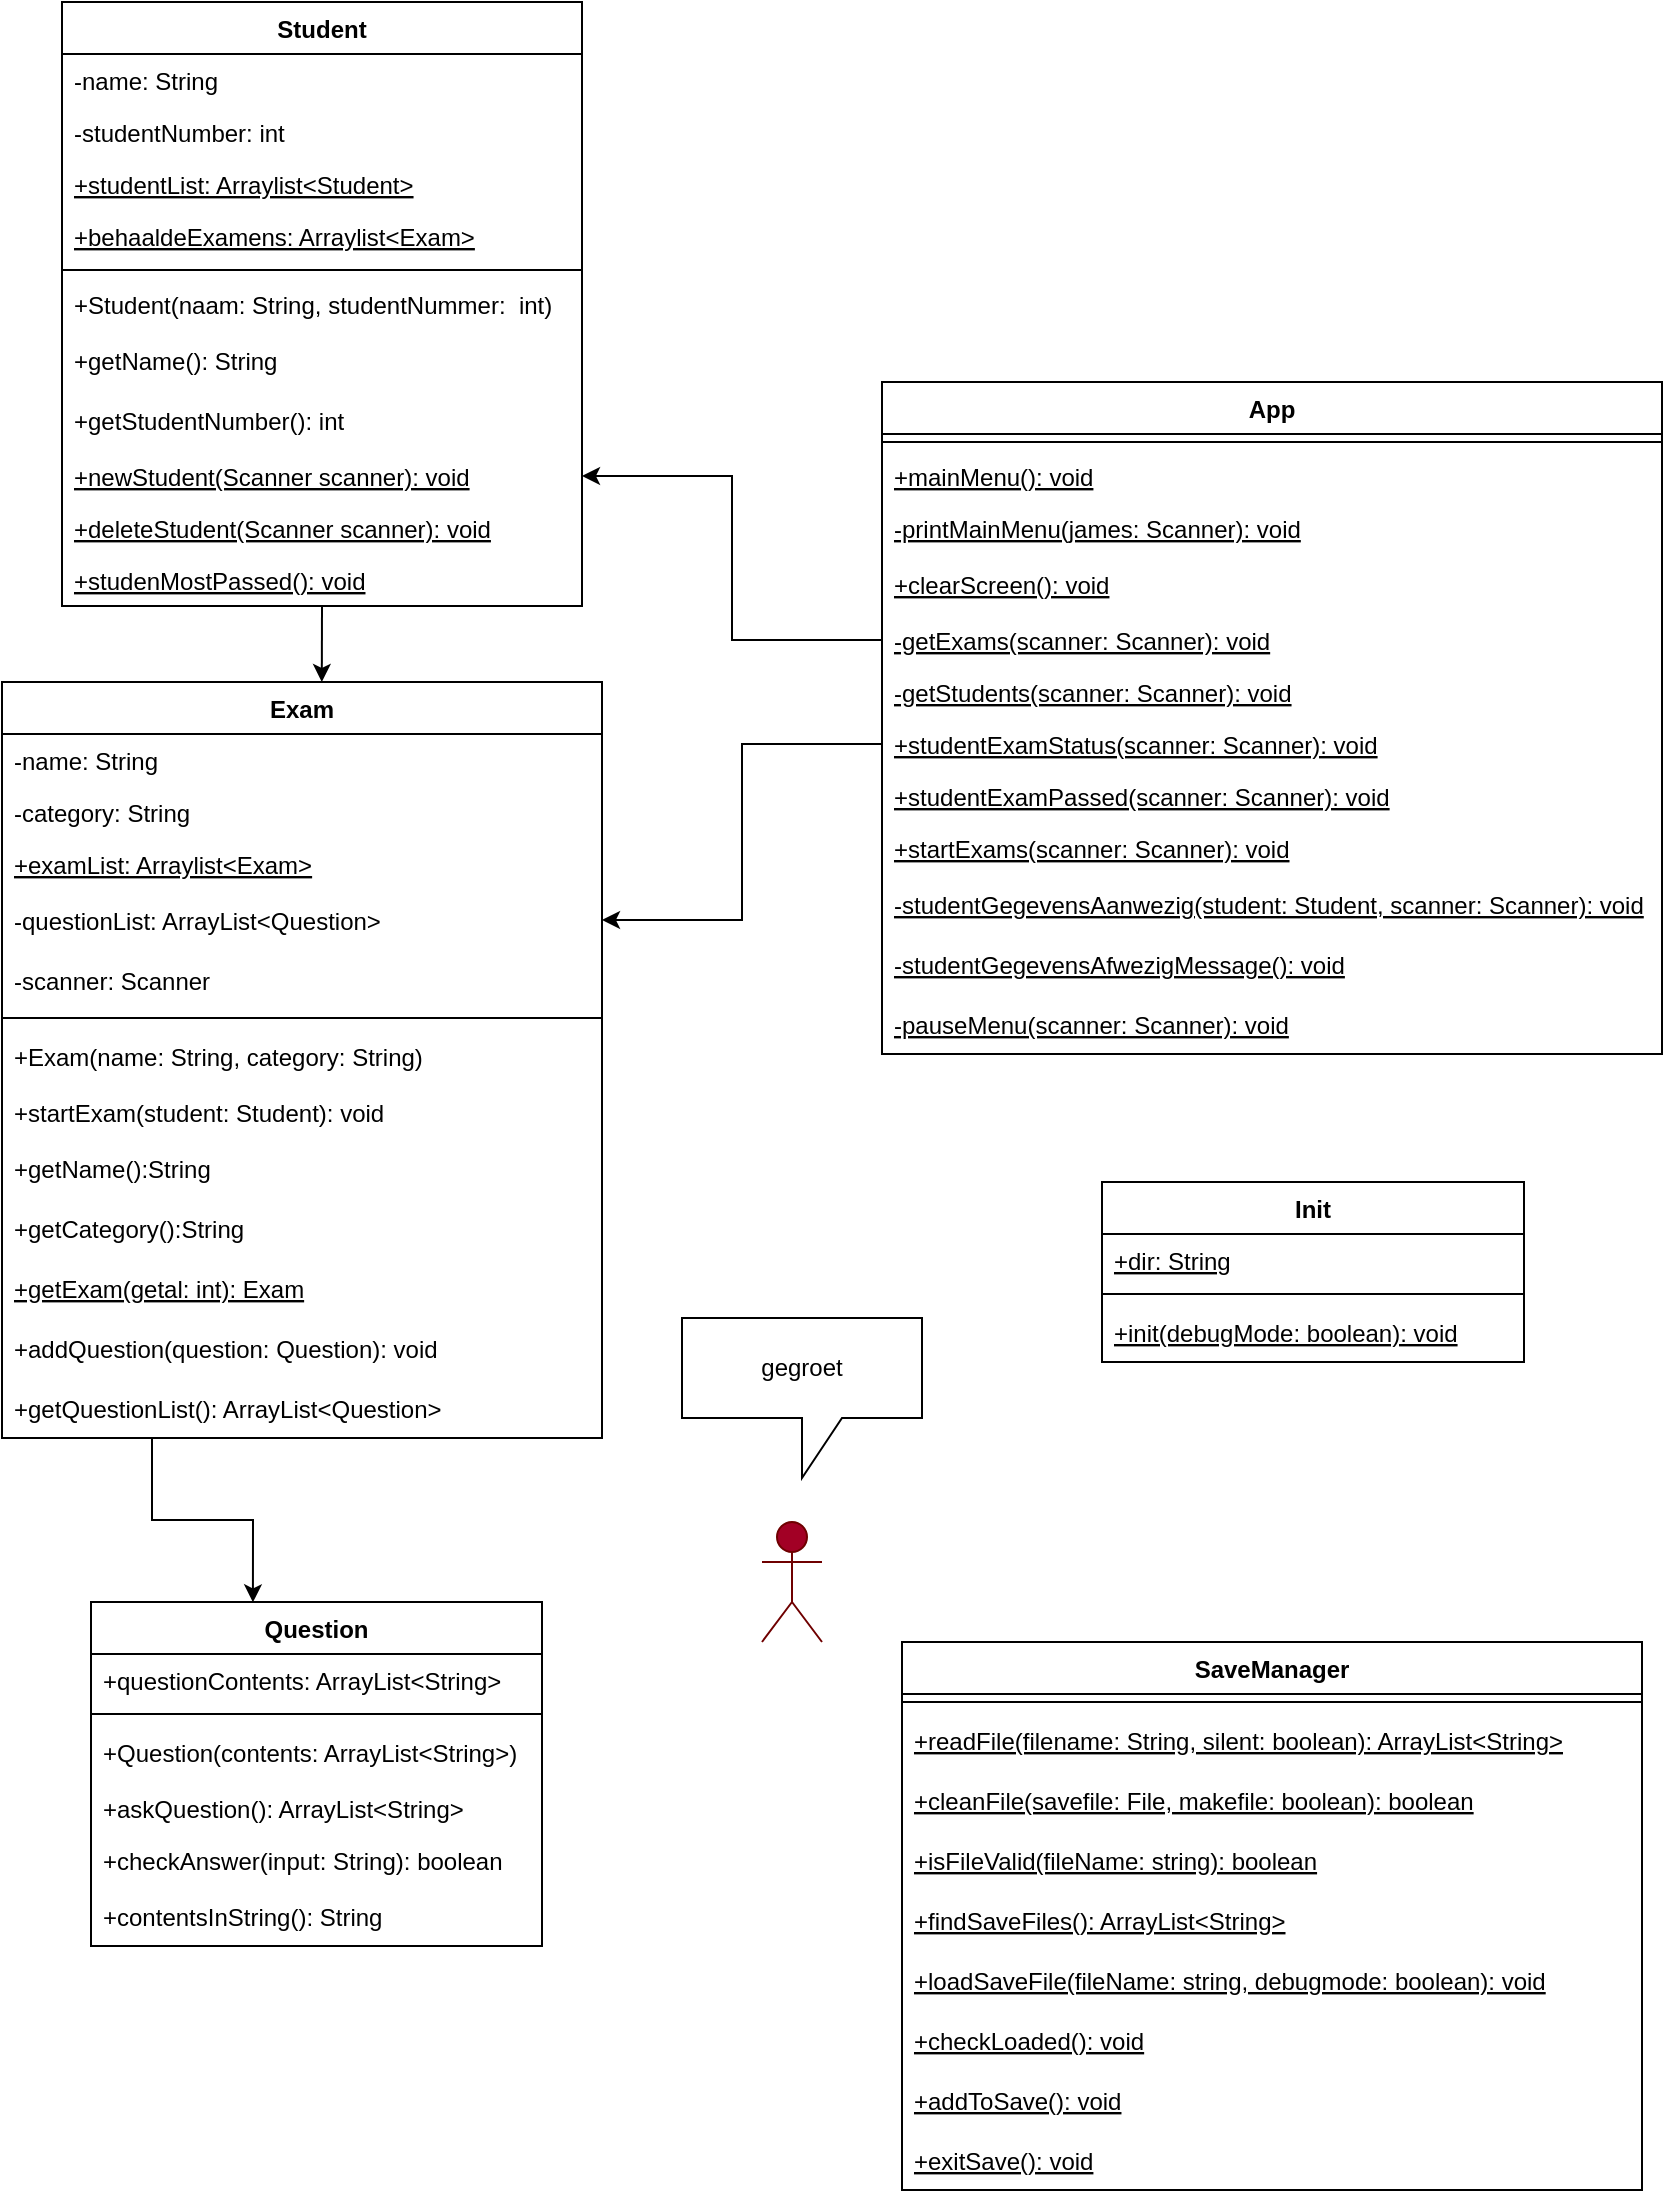 <mxfile>
    <diagram id="8I2CmzhelA5MCaDlNnXx" name="Page-1">
        <mxGraphModel dx="1118" dy="534" grid="1" gridSize="10" guides="1" tooltips="1" connect="1" arrows="1" fold="1" page="1" pageScale="1" pageWidth="850" pageHeight="1100" math="0" shadow="0">
            <root>
                <mxCell id="0"/>
                <mxCell id="1" parent="0"/>
                <mxCell id="OVTsEQFIvY51fF4gTyis-47" style="edgeStyle=orthogonalEdgeStyle;rounded=0;orthogonalLoop=1;jettySize=auto;html=1;exitX=0.5;exitY=1;exitDx=0;exitDy=0;entryX=0.533;entryY=0;entryDx=0;entryDy=0;entryPerimeter=0;" parent="1" source="IUDxcDOe4H3WORA1nVKD-45" target="IUDxcDOe4H3WORA1nVKD-51" edge="1">
                    <mxGeometry relative="1" as="geometry"/>
                </mxCell>
                <mxCell id="IUDxcDOe4H3WORA1nVKD-45" value="Student" style="swimlane;fontStyle=1;align=center;verticalAlign=top;childLayout=stackLayout;horizontal=1;startSize=26;horizontalStack=0;resizeParent=1;resizeParentMax=0;resizeLast=0;collapsible=1;marginBottom=0;" parent="1" vertex="1">
                    <mxGeometry x="40" y="40" width="260" height="302" as="geometry"/>
                </mxCell>
                <mxCell id="IUDxcDOe4H3WORA1nVKD-46" value="-name: String" style="text;strokeColor=none;fillColor=none;align=left;verticalAlign=top;spacingLeft=4;spacingRight=4;overflow=hidden;rotatable=0;points=[[0,0.5],[1,0.5]];portConstraint=eastwest;" parent="IUDxcDOe4H3WORA1nVKD-45" vertex="1">
                    <mxGeometry y="26" width="260" height="26" as="geometry"/>
                </mxCell>
                <mxCell id="IUDxcDOe4H3WORA1nVKD-47" value="-studentNumber: int" style="text;strokeColor=none;fillColor=none;align=left;verticalAlign=top;spacingLeft=4;spacingRight=4;overflow=hidden;rotatable=0;points=[[0,0.5],[1,0.5]];portConstraint=eastwest;" parent="IUDxcDOe4H3WORA1nVKD-45" vertex="1">
                    <mxGeometry y="52" width="260" height="26" as="geometry"/>
                </mxCell>
                <mxCell id="OVTsEQFIvY51fF4gTyis-31" value="+studentList: Arraylist&lt;Student&gt;" style="text;strokeColor=none;fillColor=none;align=left;verticalAlign=top;spacingLeft=4;spacingRight=4;overflow=hidden;rotatable=0;points=[[0,0.5],[1,0.5]];portConstraint=eastwest;fontStyle=4" parent="IUDxcDOe4H3WORA1nVKD-45" vertex="1">
                    <mxGeometry y="78" width="260" height="26" as="geometry"/>
                </mxCell>
                <mxCell id="IUDxcDOe4H3WORA1nVKD-92" value="+behaaldeExamens: Arraylist&lt;Exam&gt;" style="text;strokeColor=none;fillColor=none;align=left;verticalAlign=top;spacingLeft=4;spacingRight=4;overflow=hidden;rotatable=0;points=[[0,0.5],[1,0.5]];portConstraint=eastwest;fontStyle=4" parent="IUDxcDOe4H3WORA1nVKD-45" vertex="1">
                    <mxGeometry y="104" width="260" height="26" as="geometry"/>
                </mxCell>
                <mxCell id="IUDxcDOe4H3WORA1nVKD-48" value="" style="line;strokeWidth=1;fillColor=none;align=left;verticalAlign=middle;spacingTop=-1;spacingLeft=3;spacingRight=3;rotatable=0;labelPosition=right;points=[];portConstraint=eastwest;" parent="IUDxcDOe4H3WORA1nVKD-45" vertex="1">
                    <mxGeometry y="130" width="260" height="8" as="geometry"/>
                </mxCell>
                <mxCell id="IUDxcDOe4H3WORA1nVKD-49" value="+Student(naam: String, studentNummer:  int)" style="text;strokeColor=none;fillColor=none;align=left;verticalAlign=top;spacingLeft=4;spacingRight=4;overflow=hidden;rotatable=0;points=[[0,0.5],[1,0.5]];portConstraint=eastwest;" parent="IUDxcDOe4H3WORA1nVKD-45" vertex="1">
                    <mxGeometry y="138" width="260" height="26" as="geometry"/>
                </mxCell>
                <mxCell id="OVTsEQFIvY51fF4gTyis-33" value="+getName(): String" style="text;strokeColor=none;fillColor=none;align=left;verticalAlign=middle;spacingLeft=4;spacingRight=4;overflow=hidden;points=[[0,0.5],[1,0.5]];portConstraint=eastwest;rotatable=0;" parent="IUDxcDOe4H3WORA1nVKD-45" vertex="1">
                    <mxGeometry y="164" width="260" height="30" as="geometry"/>
                </mxCell>
                <mxCell id="OVTsEQFIvY51fF4gTyis-32" value="+getStudentNumber(): int" style="text;strokeColor=none;fillColor=none;align=left;verticalAlign=middle;spacingLeft=4;spacingRight=4;overflow=hidden;points=[[0,0.5],[1,0.5]];portConstraint=eastwest;rotatable=0;" parent="IUDxcDOe4H3WORA1nVKD-45" vertex="1">
                    <mxGeometry y="194" width="260" height="30" as="geometry"/>
                </mxCell>
                <mxCell id="IUDxcDOe4H3WORA1nVKD-62" value="+newStudent(Scanner scanner): void" style="text;strokeColor=none;fillColor=none;align=left;verticalAlign=top;spacingLeft=4;spacingRight=4;overflow=hidden;rotatable=0;points=[[0,0.5],[1,0.5]];portConstraint=eastwest;fontStyle=4" parent="IUDxcDOe4H3WORA1nVKD-45" vertex="1">
                    <mxGeometry y="224" width="260" height="26" as="geometry"/>
                </mxCell>
                <mxCell id="IUDxcDOe4H3WORA1nVKD-63" value="+deleteStudent(Scanner scanner): void" style="text;strokeColor=none;fillColor=none;align=left;verticalAlign=top;spacingLeft=4;spacingRight=4;overflow=hidden;rotatable=0;points=[[0,0.5],[1,0.5]];portConstraint=eastwest;fontStyle=4" parent="IUDxcDOe4H3WORA1nVKD-45" vertex="1">
                    <mxGeometry y="250" width="260" height="26" as="geometry"/>
                </mxCell>
                <mxCell id="IUDxcDOe4H3WORA1nVKD-50" value="+studenMostPassed(): void" style="text;strokeColor=none;fillColor=none;align=left;verticalAlign=top;spacingLeft=4;spacingRight=4;overflow=hidden;rotatable=0;points=[[0,0.5],[1,0.5]];portConstraint=eastwest;fontStyle=4" parent="IUDxcDOe4H3WORA1nVKD-45" vertex="1">
                    <mxGeometry y="276" width="260" height="26" as="geometry"/>
                </mxCell>
                <mxCell id="OVTsEQFIvY51fF4gTyis-44" style="edgeStyle=orthogonalEdgeStyle;rounded=0;orthogonalLoop=1;jettySize=auto;html=1;exitX=0.25;exitY=1;exitDx=0;exitDy=0;entryX=0.359;entryY=0.001;entryDx=0;entryDy=0;entryPerimeter=0;" parent="1" source="IUDxcDOe4H3WORA1nVKD-51" target="IUDxcDOe4H3WORA1nVKD-68" edge="1">
                    <mxGeometry relative="1" as="geometry"/>
                </mxCell>
                <mxCell id="IUDxcDOe4H3WORA1nVKD-51" value="Exam" style="swimlane;fontStyle=1;align=center;verticalAlign=top;childLayout=stackLayout;horizontal=1;startSize=26;horizontalStack=0;resizeParent=1;resizeParentMax=0;resizeLast=0;collapsible=1;marginBottom=0;" parent="1" vertex="1">
                    <mxGeometry x="10" y="380" width="300" height="378" as="geometry"/>
                </mxCell>
                <mxCell id="IUDxcDOe4H3WORA1nVKD-52" value="-name: String" style="text;strokeColor=none;fillColor=none;align=left;verticalAlign=top;spacingLeft=4;spacingRight=4;overflow=hidden;rotatable=0;points=[[0,0.5],[1,0.5]];portConstraint=eastwest;" parent="IUDxcDOe4H3WORA1nVKD-51" vertex="1">
                    <mxGeometry y="26" width="300" height="26" as="geometry"/>
                </mxCell>
                <mxCell id="IUDxcDOe4H3WORA1nVKD-53" value="-category: String" style="text;strokeColor=none;fillColor=none;align=left;verticalAlign=top;spacingLeft=4;spacingRight=4;overflow=hidden;rotatable=0;points=[[0,0.5],[1,0.5]];portConstraint=eastwest;" parent="IUDxcDOe4H3WORA1nVKD-51" vertex="1">
                    <mxGeometry y="52" width="300" height="26" as="geometry"/>
                </mxCell>
                <mxCell id="IUDxcDOe4H3WORA1nVKD-91" value="+examList: Arraylist&lt;Exam&gt;" style="text;strokeColor=none;fillColor=none;align=left;verticalAlign=top;spacingLeft=4;spacingRight=4;overflow=hidden;rotatable=0;points=[[0,0.5],[1,0.5]];portConstraint=eastwest;fontStyle=4" parent="IUDxcDOe4H3WORA1nVKD-51" vertex="1">
                    <mxGeometry y="78" width="300" height="26" as="geometry"/>
                </mxCell>
                <mxCell id="OVTsEQFIvY51fF4gTyis-37" value="-questionList: ArrayList&lt;Question&gt;" style="text;strokeColor=none;fillColor=none;align=left;verticalAlign=middle;spacingLeft=4;spacingRight=4;overflow=hidden;points=[[0,0.5],[1,0.5]];portConstraint=eastwest;rotatable=0;" parent="IUDxcDOe4H3WORA1nVKD-51" vertex="1">
                    <mxGeometry y="104" width="300" height="30" as="geometry"/>
                </mxCell>
                <mxCell id="AXEN0CSOGZSYDrK3y6RF-2" value="-scanner: Scanner" style="text;strokeColor=none;fillColor=none;align=left;verticalAlign=middle;spacingLeft=4;spacingRight=4;overflow=hidden;points=[[0,0.5],[1,0.5]];portConstraint=eastwest;rotatable=0;" vertex="1" parent="IUDxcDOe4H3WORA1nVKD-51">
                    <mxGeometry y="134" width="300" height="30" as="geometry"/>
                </mxCell>
                <mxCell id="IUDxcDOe4H3WORA1nVKD-54" value="" style="line;strokeWidth=1;fillColor=none;align=left;verticalAlign=middle;spacingTop=-1;spacingLeft=3;spacingRight=3;rotatable=0;labelPosition=right;points=[];portConstraint=eastwest;" parent="IUDxcDOe4H3WORA1nVKD-51" vertex="1">
                    <mxGeometry y="164" width="300" height="8" as="geometry"/>
                </mxCell>
                <mxCell id="OVTsEQFIvY51fF4gTyis-40" value="+Exam(name: String, category: String)" style="text;strokeColor=none;fillColor=none;align=left;verticalAlign=middle;spacingLeft=4;spacingRight=4;overflow=hidden;points=[[0,0.5],[1,0.5]];portConstraint=eastwest;rotatable=0;" parent="IUDxcDOe4H3WORA1nVKD-51" vertex="1">
                    <mxGeometry y="172" width="300" height="30" as="geometry"/>
                </mxCell>
                <mxCell id="IUDxcDOe4H3WORA1nVKD-55" value="+startExam(student: Student): void" style="text;strokeColor=none;fillColor=none;align=left;verticalAlign=top;spacingLeft=4;spacingRight=4;overflow=hidden;rotatable=0;points=[[0,0.5],[1,0.5]];portConstraint=eastwest;" parent="IUDxcDOe4H3WORA1nVKD-51" vertex="1">
                    <mxGeometry y="202" width="300" height="26" as="geometry"/>
                </mxCell>
                <mxCell id="OVTsEQFIvY51fF4gTyis-41" value="+getName():String" style="text;strokeColor=none;fillColor=none;align=left;verticalAlign=middle;spacingLeft=4;spacingRight=4;overflow=hidden;points=[[0,0.5],[1,0.5]];portConstraint=eastwest;rotatable=0;" parent="IUDxcDOe4H3WORA1nVKD-51" vertex="1">
                    <mxGeometry y="228" width="300" height="30" as="geometry"/>
                </mxCell>
                <mxCell id="OVTsEQFIvY51fF4gTyis-42" value="+getCategory():String" style="text;strokeColor=none;fillColor=none;align=left;verticalAlign=middle;spacingLeft=4;spacingRight=4;overflow=hidden;points=[[0,0.5],[1,0.5]];portConstraint=eastwest;rotatable=0;" parent="IUDxcDOe4H3WORA1nVKD-51" vertex="1">
                    <mxGeometry y="258" width="300" height="30" as="geometry"/>
                </mxCell>
                <mxCell id="wdkMRcKlB4A3LhLKudHC-2" value="+getExam(getal: int): Exam" style="text;strokeColor=none;fillColor=none;align=left;verticalAlign=middle;spacingLeft=4;spacingRight=4;overflow=hidden;points=[[0,0.5],[1,0.5]];portConstraint=eastwest;rotatable=0;fontStyle=4" parent="IUDxcDOe4H3WORA1nVKD-51" vertex="1">
                    <mxGeometry y="288" width="300" height="30" as="geometry"/>
                </mxCell>
                <mxCell id="wdkMRcKlB4A3LhLKudHC-3" value="+addQuestion(question: Question): void" style="text;strokeColor=none;fillColor=none;align=left;verticalAlign=middle;spacingLeft=4;spacingRight=4;overflow=hidden;points=[[0,0.5],[1,0.5]];portConstraint=eastwest;rotatable=0;" parent="IUDxcDOe4H3WORA1nVKD-51" vertex="1">
                    <mxGeometry y="318" width="300" height="30" as="geometry"/>
                </mxCell>
                <mxCell id="wdkMRcKlB4A3LhLKudHC-4" value="+getQuestionList(): ArrayList&lt;Question&gt;" style="text;strokeColor=none;fillColor=none;align=left;verticalAlign=middle;spacingLeft=4;spacingRight=4;overflow=hidden;points=[[0,0.5],[1,0.5]];portConstraint=eastwest;rotatable=0;" parent="IUDxcDOe4H3WORA1nVKD-51" vertex="1">
                    <mxGeometry y="348" width="300" height="30" as="geometry"/>
                </mxCell>
                <mxCell id="IUDxcDOe4H3WORA1nVKD-57" value="App" style="swimlane;fontStyle=1;align=center;verticalAlign=top;childLayout=stackLayout;horizontal=1;startSize=26;horizontalStack=0;resizeParent=1;resizeParentMax=0;resizeLast=0;collapsible=1;marginBottom=0;" parent="1" vertex="1">
                    <mxGeometry x="450" y="230" width="390" height="336" as="geometry"/>
                </mxCell>
                <mxCell id="IUDxcDOe4H3WORA1nVKD-58" value="" style="line;strokeWidth=1;fillColor=none;align=left;verticalAlign=middle;spacingTop=-1;spacingLeft=3;spacingRight=3;rotatable=0;labelPosition=right;points=[];portConstraint=eastwest;" parent="IUDxcDOe4H3WORA1nVKD-57" vertex="1">
                    <mxGeometry y="26" width="390" height="8" as="geometry"/>
                </mxCell>
                <mxCell id="IUDxcDOe4H3WORA1nVKD-59" value="+mainMenu(): void" style="text;strokeColor=none;fillColor=none;align=left;verticalAlign=top;spacingLeft=4;spacingRight=4;overflow=hidden;rotatable=0;points=[[0,0.5],[1,0.5]];portConstraint=eastwest;fontStyle=4" parent="IUDxcDOe4H3WORA1nVKD-57" vertex="1">
                    <mxGeometry y="34" width="390" height="26" as="geometry"/>
                </mxCell>
                <mxCell id="OVTsEQFIvY51fF4gTyis-3" value="-printMainMenu(james: Scanner): void" style="text;strokeColor=none;fillColor=none;align=left;verticalAlign=top;spacingLeft=4;spacingRight=4;overflow=hidden;rotatable=0;points=[[0,0.5],[1,0.5]];portConstraint=eastwest;fontStyle=4" parent="IUDxcDOe4H3WORA1nVKD-57" vertex="1">
                    <mxGeometry y="60" width="390" height="26" as="geometry"/>
                </mxCell>
                <mxCell id="OVTsEQFIvY51fF4gTyis-6" value="+clearScreen(): void" style="text;strokeColor=none;fillColor=none;align=left;verticalAlign=middle;spacingLeft=4;spacingRight=4;overflow=hidden;points=[[0,0.5],[1,0.5]];portConstraint=eastwest;rotatable=0;fontStyle=4" parent="IUDxcDOe4H3WORA1nVKD-57" vertex="1">
                    <mxGeometry y="86" width="390" height="30" as="geometry"/>
                </mxCell>
                <mxCell id="IUDxcDOe4H3WORA1nVKD-60" value="-getExams(scanner: Scanner): void" style="text;strokeColor=none;fillColor=none;align=left;verticalAlign=top;spacingLeft=4;spacingRight=4;overflow=hidden;rotatable=0;points=[[0,0.5],[1,0.5]];portConstraint=eastwest;fontStyle=4" parent="IUDxcDOe4H3WORA1nVKD-57" vertex="1">
                    <mxGeometry y="116" width="390" height="26" as="geometry"/>
                </mxCell>
                <mxCell id="IUDxcDOe4H3WORA1nVKD-61" value="-getStudents(scanner: Scanner): void" style="text;strokeColor=none;fillColor=none;align=left;verticalAlign=top;spacingLeft=4;spacingRight=4;overflow=hidden;rotatable=0;points=[[0,0.5],[1,0.5]];portConstraint=eastwest;fontStyle=4" parent="IUDxcDOe4H3WORA1nVKD-57" vertex="1">
                    <mxGeometry y="142" width="390" height="26" as="geometry"/>
                </mxCell>
                <mxCell id="IUDxcDOe4H3WORA1nVKD-65" value="+studentExamStatus(scanner: Scanner): void" style="text;strokeColor=none;fillColor=none;align=left;verticalAlign=top;spacingLeft=4;spacingRight=4;overflow=hidden;rotatable=0;points=[[0,0.5],[1,0.5]];portConstraint=eastwest;fontStyle=4" parent="IUDxcDOe4H3WORA1nVKD-57" vertex="1">
                    <mxGeometry y="168" width="390" height="26" as="geometry"/>
                </mxCell>
                <mxCell id="IUDxcDOe4H3WORA1nVKD-66" value="+studentExamPassed(scanner: Scanner): void" style="text;strokeColor=none;fillColor=none;align=left;verticalAlign=top;spacingLeft=4;spacingRight=4;overflow=hidden;rotatable=0;points=[[0,0.5],[1,0.5]];portConstraint=eastwest;fontStyle=4" parent="IUDxcDOe4H3WORA1nVKD-57" vertex="1">
                    <mxGeometry y="194" width="390" height="26" as="geometry"/>
                </mxCell>
                <mxCell id="IUDxcDOe4H3WORA1nVKD-64" value="+startExams(scanner: Scanner): void" style="text;strokeColor=none;fillColor=none;align=left;verticalAlign=top;spacingLeft=4;spacingRight=4;overflow=hidden;rotatable=0;points=[[0,0.5],[1,0.5]];portConstraint=eastwest;fontStyle=4" parent="IUDxcDOe4H3WORA1nVKD-57" vertex="1">
                    <mxGeometry y="220" width="390" height="26" as="geometry"/>
                </mxCell>
                <mxCell id="OVTsEQFIvY51fF4gTyis-30" value="-studentGegevensAanwezig(student: Student, scanner: Scanner): void" style="text;strokeColor=none;fillColor=none;align=left;verticalAlign=middle;spacingLeft=4;spacingRight=4;overflow=hidden;points=[[0,0.5],[1,0.5]];portConstraint=eastwest;rotatable=0;fontStyle=4" parent="IUDxcDOe4H3WORA1nVKD-57" vertex="1">
                    <mxGeometry y="246" width="390" height="30" as="geometry"/>
                </mxCell>
                <mxCell id="OVTsEQFIvY51fF4gTyis-22" value="-studentGegevensAfwezigMessage(): void" style="text;strokeColor=none;fillColor=none;align=left;verticalAlign=middle;spacingLeft=4;spacingRight=4;overflow=hidden;points=[[0,0.5],[1,0.5]];portConstraint=eastwest;rotatable=0;fontStyle=4" parent="IUDxcDOe4H3WORA1nVKD-57" vertex="1">
                    <mxGeometry y="276" width="390" height="30" as="geometry"/>
                </mxCell>
                <mxCell id="wdkMRcKlB4A3LhLKudHC-1" value="-pauseMenu(scanner: Scanner): void" style="text;strokeColor=none;fillColor=none;align=left;verticalAlign=middle;spacingLeft=4;spacingRight=4;overflow=hidden;points=[[0,0.5],[1,0.5]];portConstraint=eastwest;rotatable=0;fontStyle=4" parent="IUDxcDOe4H3WORA1nVKD-57" vertex="1">
                    <mxGeometry y="306" width="390" height="30" as="geometry"/>
                </mxCell>
                <mxCell id="IUDxcDOe4H3WORA1nVKD-68" value="Question" style="swimlane;fontStyle=1;align=center;verticalAlign=top;childLayout=stackLayout;horizontal=1;startSize=26;horizontalStack=0;resizeParent=1;resizeParentMax=0;resizeLast=0;collapsible=1;marginBottom=0;" parent="1" vertex="1">
                    <mxGeometry x="54.5" y="840" width="225.5" height="172" as="geometry"/>
                </mxCell>
                <mxCell id="OVTsEQFIvY51fF4gTyis-34" value="+questionContents: ArrayList&lt;String&gt;" style="text;strokeColor=none;fillColor=none;align=left;verticalAlign=top;spacingLeft=4;spacingRight=4;overflow=hidden;rotatable=0;points=[[0,0.5],[1,0.5]];portConstraint=eastwest;" parent="IUDxcDOe4H3WORA1nVKD-68" vertex="1">
                    <mxGeometry y="26" width="225.5" height="26" as="geometry"/>
                </mxCell>
                <mxCell id="IUDxcDOe4H3WORA1nVKD-70" value="" style="line;strokeWidth=1;fillColor=none;align=left;verticalAlign=middle;spacingTop=-1;spacingLeft=3;spacingRight=3;rotatable=0;labelPosition=right;points=[];portConstraint=eastwest;" parent="IUDxcDOe4H3WORA1nVKD-68" vertex="1">
                    <mxGeometry y="52" width="225.5" height="8" as="geometry"/>
                </mxCell>
                <mxCell id="OVTsEQFIvY51fF4gTyis-35" value="+Question(contents: ArrayList&lt;String&gt;)" style="text;strokeColor=none;fillColor=none;align=left;verticalAlign=middle;spacingLeft=4;spacingRight=4;overflow=hidden;points=[[0,0.5],[1,0.5]];portConstraint=eastwest;rotatable=0;" parent="IUDxcDOe4H3WORA1nVKD-68" vertex="1">
                    <mxGeometry y="60" width="225.5" height="30" as="geometry"/>
                </mxCell>
                <mxCell id="IUDxcDOe4H3WORA1nVKD-71" value="+askQuestion(): ArrayList&lt;String&gt;" style="text;strokeColor=none;fillColor=none;align=left;verticalAlign=top;spacingLeft=4;spacingRight=4;overflow=hidden;rotatable=0;points=[[0,0.5],[1,0.5]];portConstraint=eastwest;" parent="IUDxcDOe4H3WORA1nVKD-68" vertex="1">
                    <mxGeometry y="90" width="225.5" height="26" as="geometry"/>
                </mxCell>
                <mxCell id="IUDxcDOe4H3WORA1nVKD-72" value="+checkAnswer(input: String): boolean&#10;" style="text;strokeColor=none;fillColor=none;align=left;verticalAlign=top;spacingLeft=4;spacingRight=4;overflow=hidden;rotatable=0;points=[[0,0.5],[1,0.5]];portConstraint=eastwest;" parent="IUDxcDOe4H3WORA1nVKD-68" vertex="1">
                    <mxGeometry y="116" width="225.5" height="26" as="geometry"/>
                </mxCell>
                <mxCell id="AXEN0CSOGZSYDrK3y6RF-20" value="+contentsInString(): String" style="text;strokeColor=none;fillColor=none;align=left;verticalAlign=middle;spacingLeft=4;spacingRight=4;overflow=hidden;points=[[0,0.5],[1,0.5]];portConstraint=eastwest;rotatable=0;" vertex="1" parent="IUDxcDOe4H3WORA1nVKD-68">
                    <mxGeometry y="142" width="225.5" height="30" as="geometry"/>
                </mxCell>
                <mxCell id="OVTsEQFIvY51fF4gTyis-11" value="SaveManager" style="swimlane;fontStyle=1;align=center;verticalAlign=top;childLayout=stackLayout;horizontal=1;startSize=26;horizontalStack=0;resizeParent=1;resizeParentMax=0;resizeLast=0;collapsible=1;marginBottom=0;" parent="1" vertex="1">
                    <mxGeometry x="460" y="860" width="370" height="274" as="geometry"/>
                </mxCell>
                <mxCell id="OVTsEQFIvY51fF4gTyis-13" value="" style="line;strokeWidth=1;fillColor=none;align=left;verticalAlign=middle;spacingTop=-1;spacingLeft=3;spacingRight=3;rotatable=0;labelPosition=right;points=[];portConstraint=eastwest;" parent="OVTsEQFIvY51fF4gTyis-11" vertex="1">
                    <mxGeometry y="26" width="370" height="8" as="geometry"/>
                </mxCell>
                <mxCell id="AXEN0CSOGZSYDrK3y6RF-21" value="+readFile(filename: String, silent: boolean): ArrayList&lt;String&gt;" style="text;strokeColor=none;fillColor=none;align=left;verticalAlign=middle;spacingLeft=4;spacingRight=4;overflow=hidden;points=[[0,0.5],[1,0.5]];portConstraint=eastwest;rotatable=0;fontStyle=4" vertex="1" parent="OVTsEQFIvY51fF4gTyis-11">
                    <mxGeometry y="34" width="370" height="30" as="geometry"/>
                </mxCell>
                <mxCell id="OVTsEQFIvY51fF4gTyis-21" value="+cleanFile(savefile: File, makefile: boolean): boolean" style="text;strokeColor=none;fillColor=none;align=left;verticalAlign=middle;spacingLeft=4;spacingRight=4;overflow=hidden;points=[[0,0.5],[1,0.5]];portConstraint=eastwest;rotatable=0;fontStyle=4" parent="OVTsEQFIvY51fF4gTyis-11" vertex="1">
                    <mxGeometry y="64" width="370" height="30" as="geometry"/>
                </mxCell>
                <mxCell id="AXEN0CSOGZSYDrK3y6RF-22" value="+isFileValid(fileName: string): boolean" style="text;strokeColor=none;fillColor=none;align=left;verticalAlign=middle;spacingLeft=4;spacingRight=4;overflow=hidden;points=[[0,0.5],[1,0.5]];portConstraint=eastwest;rotatable=0;fontStyle=4" vertex="1" parent="OVTsEQFIvY51fF4gTyis-11">
                    <mxGeometry y="94" width="370" height="30" as="geometry"/>
                </mxCell>
                <mxCell id="AXEN0CSOGZSYDrK3y6RF-23" value="+findSaveFiles(): ArrayList&lt;String&gt;" style="text;strokeColor=none;fillColor=none;align=left;verticalAlign=middle;spacingLeft=4;spacingRight=4;overflow=hidden;points=[[0,0.5],[1,0.5]];portConstraint=eastwest;rotatable=0;fontStyle=4" vertex="1" parent="OVTsEQFIvY51fF4gTyis-11">
                    <mxGeometry y="124" width="370" height="30" as="geometry"/>
                </mxCell>
                <mxCell id="AXEN0CSOGZSYDrK3y6RF-24" value="+loadSaveFile(fileName: string, debugmode: boolean): void" style="text;strokeColor=none;fillColor=none;align=left;verticalAlign=middle;spacingLeft=4;spacingRight=4;overflow=hidden;points=[[0,0.5],[1,0.5]];portConstraint=eastwest;rotatable=0;fontStyle=4" vertex="1" parent="OVTsEQFIvY51fF4gTyis-11">
                    <mxGeometry y="154" width="370" height="30" as="geometry"/>
                </mxCell>
                <mxCell id="AXEN0CSOGZSYDrK3y6RF-25" value="+checkLoaded(): void" style="text;strokeColor=none;fillColor=none;align=left;verticalAlign=middle;spacingLeft=4;spacingRight=4;overflow=hidden;points=[[0,0.5],[1,0.5]];portConstraint=eastwest;rotatable=0;fontStyle=4" vertex="1" parent="OVTsEQFIvY51fF4gTyis-11">
                    <mxGeometry y="184" width="370" height="30" as="geometry"/>
                </mxCell>
                <mxCell id="AXEN0CSOGZSYDrK3y6RF-26" value="+addToSave(): void" style="text;strokeColor=none;fillColor=none;align=left;verticalAlign=middle;spacingLeft=4;spacingRight=4;overflow=hidden;points=[[0,0.5],[1,0.5]];portConstraint=eastwest;rotatable=0;fontStyle=4" vertex="1" parent="OVTsEQFIvY51fF4gTyis-11">
                    <mxGeometry y="214" width="370" height="30" as="geometry"/>
                </mxCell>
                <mxCell id="AXEN0CSOGZSYDrK3y6RF-27" value="+exitSave(): void" style="text;strokeColor=none;fillColor=none;align=left;verticalAlign=middle;spacingLeft=4;spacingRight=4;overflow=hidden;points=[[0,0.5],[1,0.5]];portConstraint=eastwest;rotatable=0;fontStyle=4" vertex="1" parent="OVTsEQFIvY51fF4gTyis-11">
                    <mxGeometry y="244" width="370" height="30" as="geometry"/>
                </mxCell>
                <mxCell id="OVTsEQFIvY51fF4gTyis-45" style="edgeStyle=orthogonalEdgeStyle;rounded=0;orthogonalLoop=1;jettySize=auto;html=1;exitX=0;exitY=0.5;exitDx=0;exitDy=0;entryX=1;entryY=0.5;entryDx=0;entryDy=0;" parent="1" source="IUDxcDOe4H3WORA1nVKD-65" target="OVTsEQFIvY51fF4gTyis-37" edge="1">
                    <mxGeometry relative="1" as="geometry"/>
                </mxCell>
                <mxCell id="OVTsEQFIvY51fF4gTyis-46" style="edgeStyle=orthogonalEdgeStyle;rounded=0;orthogonalLoop=1;jettySize=auto;html=1;exitX=0;exitY=0.5;exitDx=0;exitDy=0;entryX=1;entryY=0.5;entryDx=0;entryDy=0;" parent="1" source="IUDxcDOe4H3WORA1nVKD-60" target="IUDxcDOe4H3WORA1nVKD-62" edge="1">
                    <mxGeometry relative="1" as="geometry"/>
                </mxCell>
                <mxCell id="AXEN0CSOGZSYDrK3y6RF-7" value="Init" style="swimlane;fontStyle=1;align=center;verticalAlign=top;childLayout=stackLayout;horizontal=1;startSize=26;horizontalStack=0;resizeParent=1;resizeParentMax=0;resizeLast=0;collapsible=1;marginBottom=0;" vertex="1" parent="1">
                    <mxGeometry x="560" y="630" width="211" height="90" as="geometry"/>
                </mxCell>
                <mxCell id="AXEN0CSOGZSYDrK3y6RF-8" value="+dir: String" style="text;strokeColor=none;fillColor=none;align=left;verticalAlign=top;spacingLeft=4;spacingRight=4;overflow=hidden;rotatable=0;points=[[0,0.5],[1,0.5]];portConstraint=eastwest;fontStyle=4" vertex="1" parent="AXEN0CSOGZSYDrK3y6RF-7">
                    <mxGeometry y="26" width="211" height="26" as="geometry"/>
                </mxCell>
                <mxCell id="AXEN0CSOGZSYDrK3y6RF-10" value="" style="line;strokeWidth=1;fillColor=none;align=left;verticalAlign=middle;spacingTop=-1;spacingLeft=3;spacingRight=3;rotatable=0;labelPosition=right;points=[];portConstraint=eastwest;" vertex="1" parent="AXEN0CSOGZSYDrK3y6RF-7">
                    <mxGeometry y="52" width="211" height="8" as="geometry"/>
                </mxCell>
                <mxCell id="AXEN0CSOGZSYDrK3y6RF-11" value="+init(debugMode: boolean): void" style="text;strokeColor=none;fillColor=none;align=left;verticalAlign=middle;spacingLeft=4;spacingRight=4;overflow=hidden;points=[[0,0.5],[1,0.5]];portConstraint=eastwest;rotatable=0;fontStyle=4" vertex="1" parent="AXEN0CSOGZSYDrK3y6RF-7">
                    <mxGeometry y="60" width="211" height="30" as="geometry"/>
                </mxCell>
                <mxCell id="AXEN0CSOGZSYDrK3y6RF-28" value="Burton" style="shape=umlActor;verticalLabelPosition=bottom;verticalAlign=top;html=1;outlineConnect=0;fillColor=#a20025;fontColor=#ffffff;strokeColor=#6F0000;" vertex="1" parent="1">
                    <mxGeometry x="390" y="800" width="30" height="60" as="geometry"/>
                </mxCell>
                <mxCell id="AXEN0CSOGZSYDrK3y6RF-29" value="gegroet" style="shape=callout;whiteSpace=wrap;html=1;perimeter=calloutPerimeter;" vertex="1" parent="1">
                    <mxGeometry x="350" y="698" width="120" height="80" as="geometry"/>
                </mxCell>
            </root>
        </mxGraphModel>
    </diagram>
</mxfile>